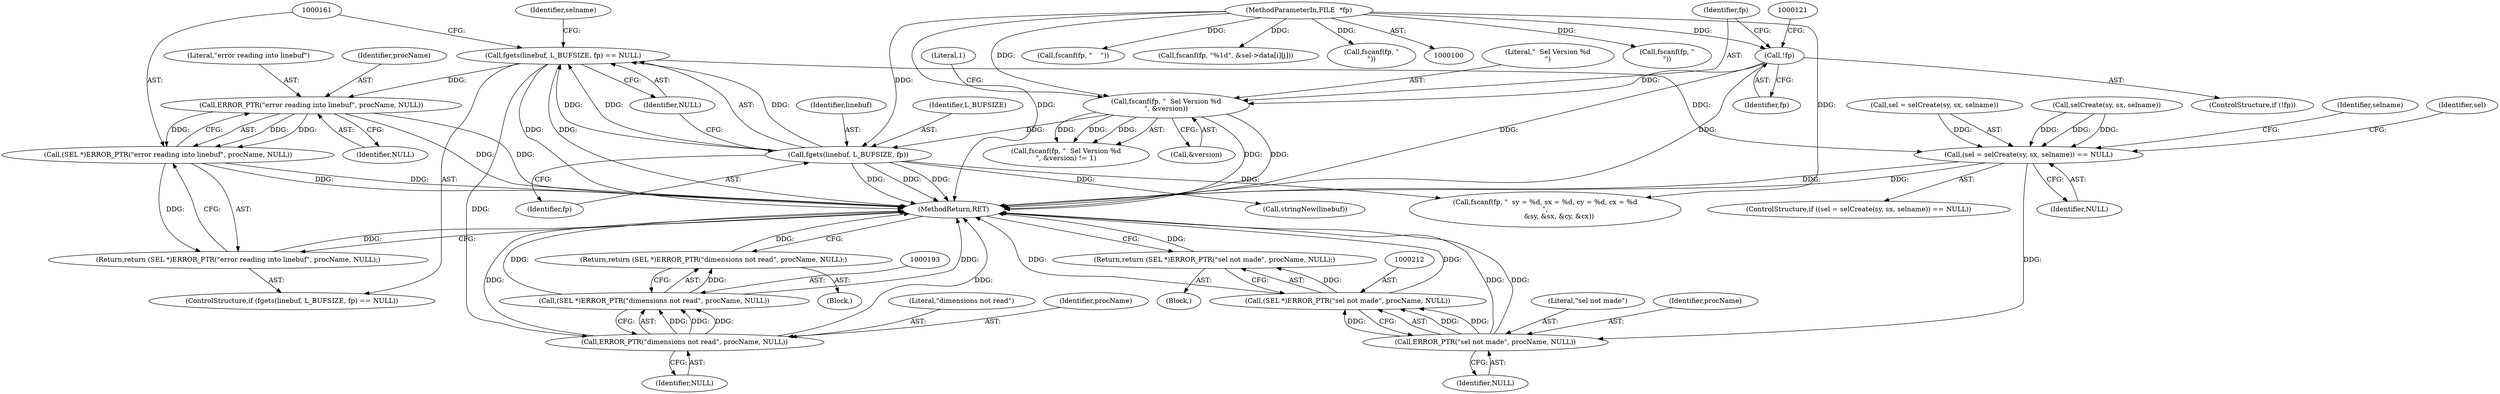 digraph "0_leptonica_ee301cb2029db8a6289c5295daa42bba7715e99a_6@API" {
"1000153" [label="(Call,fgets(linebuf, L_BUFSIZE, fp) == NULL)"];
"1000154" [label="(Call,fgets(linebuf, L_BUFSIZE, fp))"];
"1000128" [label="(Call,fscanf(fp, \"  Sel Version %d\n\", &version))"];
"1000117" [label="(Call,!fp)"];
"1000101" [label="(MethodParameterIn,FILE  *fp)"];
"1000162" [label="(Call,ERROR_PTR(\"error reading into linebuf\", procName, NULL))"];
"1000160" [label="(Call,(SEL *)ERROR_PTR(\"error reading into linebuf\", procName, NULL))"];
"1000159" [label="(Return,return (SEL *)ERROR_PTR(\"error reading into linebuf\", procName, NULL);)"];
"1000194" [label="(Call,ERROR_PTR(\"dimensions not read\", procName, NULL))"];
"1000192" [label="(Call,(SEL *)ERROR_PTR(\"dimensions not read\", procName, NULL))"];
"1000191" [label="(Return,return (SEL *)ERROR_PTR(\"dimensions not read\", procName, NULL);)"];
"1000199" [label="(Call,(sel = selCreate(sy, sx, selname)) == NULL)"];
"1000213" [label="(Call,ERROR_PTR(\"sel not made\", procName, NULL))"];
"1000211" [label="(Call,(SEL *)ERROR_PTR(\"sel not made\", procName, NULL))"];
"1000210" [label="(Return,return (SEL *)ERROR_PTR(\"sel not made\", procName, NULL);)"];
"1000130" [label="(Literal,\"  Sel Version %d\n\")"];
"1000131" [label="(Call,&version)"];
"1000192" [label="(Call,(SEL *)ERROR_PTR(\"dimensions not read\", procName, NULL))"];
"1000165" [label="(Identifier,NULL)"];
"1000209" [label="(Identifier,selname)"];
"1000265" [label="(Call,fscanf(fp, \"\n\"))"];
"1000233" [label="(Call,fscanf(fp, \"    \"))"];
"1000160" [label="(Call,(SEL *)ERROR_PTR(\"error reading into linebuf\", procName, NULL))"];
"1000199" [label="(Call,(sel = selCreate(sy, sx, selname)) == NULL)"];
"1000155" [label="(Identifier,linebuf)"];
"1000206" [label="(Identifier,NULL)"];
"1000164" [label="(Identifier,procName)"];
"1000247" [label="(Call,fscanf(fp, \"%1d\", &sel->data[i][j]))"];
"1000168" [label="(Call,stringNew(linebuf))"];
"1000163" [label="(Literal,\"error reading into linebuf\")"];
"1000197" [label="(Identifier,NULL)"];
"1000176" [label="(Call,fscanf(fp, \"  sy = %d, sx = %d, cy = %d, cx = %d\n\",\n             &sy, &sx, &cy, &cx))"];
"1000162" [label="(Call,ERROR_PTR(\"error reading into linebuf\", procName, NULL))"];
"1000218" [label="(Identifier,sel)"];
"1000152" [label="(ControlStructure,if (fgets(linebuf, L_BUFSIZE, fp) == NULL))"];
"1000116" [label="(ControlStructure,if (!fp))"];
"1000127" [label="(Call,fscanf(fp, \"  Sel Version %d\n\", &version) != 1)"];
"1000194" [label="(Call,ERROR_PTR(\"dimensions not read\", procName, NULL))"];
"1000167" [label="(Identifier,selname)"];
"1000159" [label="(Return,return (SEL *)ERROR_PTR(\"error reading into linebuf\", procName, NULL);)"];
"1000198" [label="(ControlStructure,if ((sel = selCreate(sy, sx, selname)) == NULL))"];
"1000214" [label="(Literal,\"sel not made\")"];
"1000117" [label="(Call,!fp)"];
"1000195" [label="(Literal,\"dimensions not read\")"];
"1000196" [label="(Identifier,procName)"];
"1000157" [label="(Identifier,fp)"];
"1000128" [label="(Call,fscanf(fp, \"  Sel Version %d\n\", &version))"];
"1000188" [label="(Block,)"];
"1000158" [label="(Identifier,NULL)"];
"1000211" [label="(Call,(SEL *)ERROR_PTR(\"sel not made\", procName, NULL))"];
"1000153" [label="(Call,fgets(linebuf, L_BUFSIZE, fp) == NULL)"];
"1000191" [label="(Return,return (SEL *)ERROR_PTR(\"dimensions not read\", procName, NULL);)"];
"1000213" [label="(Call,ERROR_PTR(\"sel not made\", procName, NULL))"];
"1000101" [label="(MethodParameterIn,FILE  *fp)"];
"1000156" [label="(Identifier,L_BUFSIZE)"];
"1000215" [label="(Identifier,procName)"];
"1000207" [label="(Block,)"];
"1000272" [label="(MethodReturn,RET)"];
"1000216" [label="(Identifier,NULL)"];
"1000260" [label="(Call,fscanf(fp, \"\n\"))"];
"1000129" [label="(Identifier,fp)"];
"1000154" [label="(Call,fgets(linebuf, L_BUFSIZE, fp))"];
"1000133" [label="(Literal,1)"];
"1000118" [label="(Identifier,fp)"];
"1000200" [label="(Call,sel = selCreate(sy, sx, selname))"];
"1000202" [label="(Call,selCreate(sy, sx, selname))"];
"1000210" [label="(Return,return (SEL *)ERROR_PTR(\"sel not made\", procName, NULL);)"];
"1000153" -> "1000152"  [label="AST: "];
"1000153" -> "1000158"  [label="CFG: "];
"1000154" -> "1000153"  [label="AST: "];
"1000158" -> "1000153"  [label="AST: "];
"1000161" -> "1000153"  [label="CFG: "];
"1000167" -> "1000153"  [label="CFG: "];
"1000153" -> "1000272"  [label="DDG: "];
"1000153" -> "1000272"  [label="DDG: "];
"1000154" -> "1000153"  [label="DDG: "];
"1000154" -> "1000153"  [label="DDG: "];
"1000154" -> "1000153"  [label="DDG: "];
"1000153" -> "1000162"  [label="DDG: "];
"1000153" -> "1000194"  [label="DDG: "];
"1000153" -> "1000199"  [label="DDG: "];
"1000154" -> "1000157"  [label="CFG: "];
"1000155" -> "1000154"  [label="AST: "];
"1000156" -> "1000154"  [label="AST: "];
"1000157" -> "1000154"  [label="AST: "];
"1000158" -> "1000154"  [label="CFG: "];
"1000154" -> "1000272"  [label="DDG: "];
"1000154" -> "1000272"  [label="DDG: "];
"1000154" -> "1000272"  [label="DDG: "];
"1000128" -> "1000154"  [label="DDG: "];
"1000101" -> "1000154"  [label="DDG: "];
"1000154" -> "1000168"  [label="DDG: "];
"1000154" -> "1000176"  [label="DDG: "];
"1000128" -> "1000127"  [label="AST: "];
"1000128" -> "1000131"  [label="CFG: "];
"1000129" -> "1000128"  [label="AST: "];
"1000130" -> "1000128"  [label="AST: "];
"1000131" -> "1000128"  [label="AST: "];
"1000133" -> "1000128"  [label="CFG: "];
"1000128" -> "1000272"  [label="DDG: "];
"1000128" -> "1000272"  [label="DDG: "];
"1000128" -> "1000127"  [label="DDG: "];
"1000128" -> "1000127"  [label="DDG: "];
"1000128" -> "1000127"  [label="DDG: "];
"1000117" -> "1000128"  [label="DDG: "];
"1000101" -> "1000128"  [label="DDG: "];
"1000117" -> "1000116"  [label="AST: "];
"1000117" -> "1000118"  [label="CFG: "];
"1000118" -> "1000117"  [label="AST: "];
"1000121" -> "1000117"  [label="CFG: "];
"1000129" -> "1000117"  [label="CFG: "];
"1000117" -> "1000272"  [label="DDG: "];
"1000117" -> "1000272"  [label="DDG: "];
"1000101" -> "1000117"  [label="DDG: "];
"1000101" -> "1000100"  [label="AST: "];
"1000101" -> "1000272"  [label="DDG: "];
"1000101" -> "1000176"  [label="DDG: "];
"1000101" -> "1000233"  [label="DDG: "];
"1000101" -> "1000247"  [label="DDG: "];
"1000101" -> "1000260"  [label="DDG: "];
"1000101" -> "1000265"  [label="DDG: "];
"1000162" -> "1000160"  [label="AST: "];
"1000162" -> "1000165"  [label="CFG: "];
"1000163" -> "1000162"  [label="AST: "];
"1000164" -> "1000162"  [label="AST: "];
"1000165" -> "1000162"  [label="AST: "];
"1000160" -> "1000162"  [label="CFG: "];
"1000162" -> "1000272"  [label="DDG: "];
"1000162" -> "1000272"  [label="DDG: "];
"1000162" -> "1000160"  [label="DDG: "];
"1000162" -> "1000160"  [label="DDG: "];
"1000162" -> "1000160"  [label="DDG: "];
"1000160" -> "1000159"  [label="AST: "];
"1000161" -> "1000160"  [label="AST: "];
"1000159" -> "1000160"  [label="CFG: "];
"1000160" -> "1000272"  [label="DDG: "];
"1000160" -> "1000272"  [label="DDG: "];
"1000160" -> "1000159"  [label="DDG: "];
"1000159" -> "1000152"  [label="AST: "];
"1000272" -> "1000159"  [label="CFG: "];
"1000159" -> "1000272"  [label="DDG: "];
"1000194" -> "1000192"  [label="AST: "];
"1000194" -> "1000197"  [label="CFG: "];
"1000195" -> "1000194"  [label="AST: "];
"1000196" -> "1000194"  [label="AST: "];
"1000197" -> "1000194"  [label="AST: "];
"1000192" -> "1000194"  [label="CFG: "];
"1000194" -> "1000272"  [label="DDG: "];
"1000194" -> "1000272"  [label="DDG: "];
"1000194" -> "1000192"  [label="DDG: "];
"1000194" -> "1000192"  [label="DDG: "];
"1000194" -> "1000192"  [label="DDG: "];
"1000192" -> "1000191"  [label="AST: "];
"1000193" -> "1000192"  [label="AST: "];
"1000191" -> "1000192"  [label="CFG: "];
"1000192" -> "1000272"  [label="DDG: "];
"1000192" -> "1000272"  [label="DDG: "];
"1000192" -> "1000191"  [label="DDG: "];
"1000191" -> "1000188"  [label="AST: "];
"1000272" -> "1000191"  [label="CFG: "];
"1000191" -> "1000272"  [label="DDG: "];
"1000199" -> "1000198"  [label="AST: "];
"1000199" -> "1000206"  [label="CFG: "];
"1000200" -> "1000199"  [label="AST: "];
"1000206" -> "1000199"  [label="AST: "];
"1000209" -> "1000199"  [label="CFG: "];
"1000218" -> "1000199"  [label="CFG: "];
"1000199" -> "1000272"  [label="DDG: "];
"1000199" -> "1000272"  [label="DDG: "];
"1000200" -> "1000199"  [label="DDG: "];
"1000202" -> "1000199"  [label="DDG: "];
"1000202" -> "1000199"  [label="DDG: "];
"1000202" -> "1000199"  [label="DDG: "];
"1000199" -> "1000213"  [label="DDG: "];
"1000213" -> "1000211"  [label="AST: "];
"1000213" -> "1000216"  [label="CFG: "];
"1000214" -> "1000213"  [label="AST: "];
"1000215" -> "1000213"  [label="AST: "];
"1000216" -> "1000213"  [label="AST: "];
"1000211" -> "1000213"  [label="CFG: "];
"1000213" -> "1000272"  [label="DDG: "];
"1000213" -> "1000272"  [label="DDG: "];
"1000213" -> "1000211"  [label="DDG: "];
"1000213" -> "1000211"  [label="DDG: "];
"1000213" -> "1000211"  [label="DDG: "];
"1000211" -> "1000210"  [label="AST: "];
"1000212" -> "1000211"  [label="AST: "];
"1000210" -> "1000211"  [label="CFG: "];
"1000211" -> "1000272"  [label="DDG: "];
"1000211" -> "1000272"  [label="DDG: "];
"1000211" -> "1000210"  [label="DDG: "];
"1000210" -> "1000207"  [label="AST: "];
"1000272" -> "1000210"  [label="CFG: "];
"1000210" -> "1000272"  [label="DDG: "];
}
